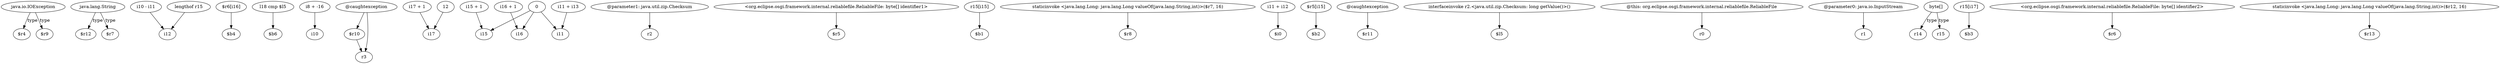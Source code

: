 digraph g {
0[label="java.io.IOException"]
1[label="$r4"]
0->1[label="type"]
2[label="java.lang.String"]
3[label="$r12"]
2->3[label="type"]
4[label="i10 - i11"]
5[label="i12"]
4->5[label=""]
6[label="$r6[i16]"]
7[label="$b4"]
6->7[label=""]
8[label="l18 cmp $l5"]
9[label="$b6"]
8->9[label=""]
10[label="$r7"]
2->10[label="type"]
11[label="i8 + -16"]
12[label="i10"]
11->12[label=""]
13[label="@caughtexception"]
14[label="$r10"]
13->14[label=""]
15[label="i17 + 1"]
16[label="i17"]
15->16[label=""]
17[label="0"]
18[label="i15"]
17->18[label=""]
19[label="@parameter1: java.util.zip.Checksum"]
20[label="r2"]
19->20[label=""]
21[label="<org.eclipse.osgi.framework.internal.reliablefile.ReliableFile: byte[] identifier1>"]
22[label="$r5"]
21->22[label=""]
23[label="r15[i15]"]
24[label="$b1"]
23->24[label=""]
25[label="$r9"]
0->25[label="type"]
26[label="i11"]
17->26[label=""]
27[label="staticinvoke <java.lang.Long: java.lang.Long valueOf(java.lang.String,int)>($r7, 16)"]
28[label="$r8"]
27->28[label=""]
29[label="i11 + i12"]
30[label="$i0"]
29->30[label=""]
31[label="$r5[i15]"]
32[label="$b2"]
31->32[label=""]
33[label="r3"]
14->33[label=""]
34[label="@caughtexception"]
35[label="$r11"]
34->35[label=""]
13->33[label=""]
36[label="interfaceinvoke r2.<java.util.zip.Checksum: long getValue()>()"]
37[label="$l5"]
36->37[label=""]
38[label="@this: org.eclipse.osgi.framework.internal.reliablefile.ReliableFile"]
39[label="r0"]
38->39[label=""]
40[label="@parameter0: java.io.InputStream"]
41[label="r1"]
40->41[label=""]
42[label="byte[]"]
43[label="r14"]
42->43[label="type"]
44[label="r15"]
42->44[label="type"]
45[label="lengthof r15"]
45->5[label=""]
46[label="i11 + i13"]
46->26[label=""]
47[label="i16"]
17->47[label=""]
48[label="r15[i17]"]
49[label="$b3"]
48->49[label=""]
50[label="i15 + 1"]
50->18[label=""]
51[label="12"]
51->16[label=""]
52[label="<org.eclipse.osgi.framework.internal.reliablefile.ReliableFile: byte[] identifier2>"]
53[label="$r6"]
52->53[label=""]
54[label="i16 + 1"]
54->47[label=""]
55[label="staticinvoke <java.lang.Long: java.lang.Long valueOf(java.lang.String,int)>($r12, 16)"]
56[label="$r13"]
55->56[label=""]
}